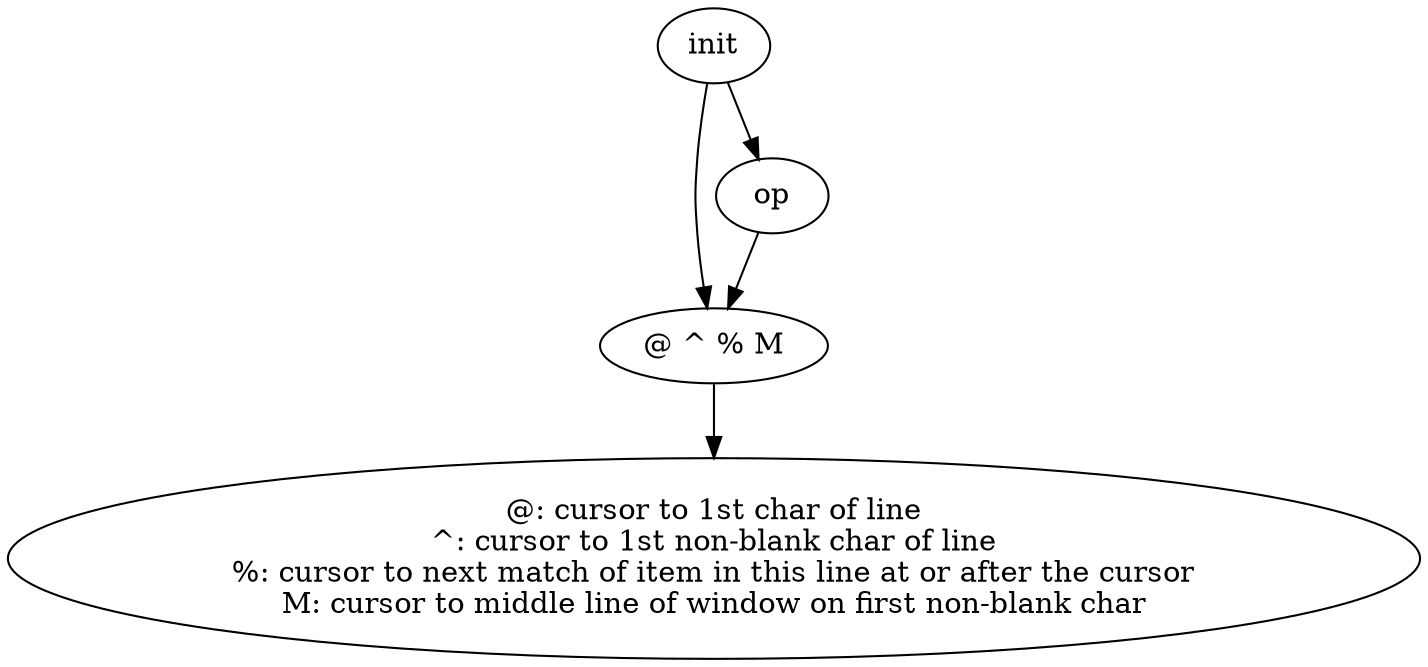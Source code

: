 digraph g
{

  /* list of nodes */
  "command" [label="@: cursor to 1st char of line\n^: cursor to 1st non-blank char of line\n%: cursor to next match of item in this line at or after the cursor\nM: cursor to middle line of window on first non-blank char"];
  "init" [label="init"];
  "key1" [label="@ ^ % M"];
  "op" [label="op"];

  /* list of edges */
  "init" -> "key1";
  "init" -> "op";
  "key1" -> "command";
  "op" -> "key1";
}
